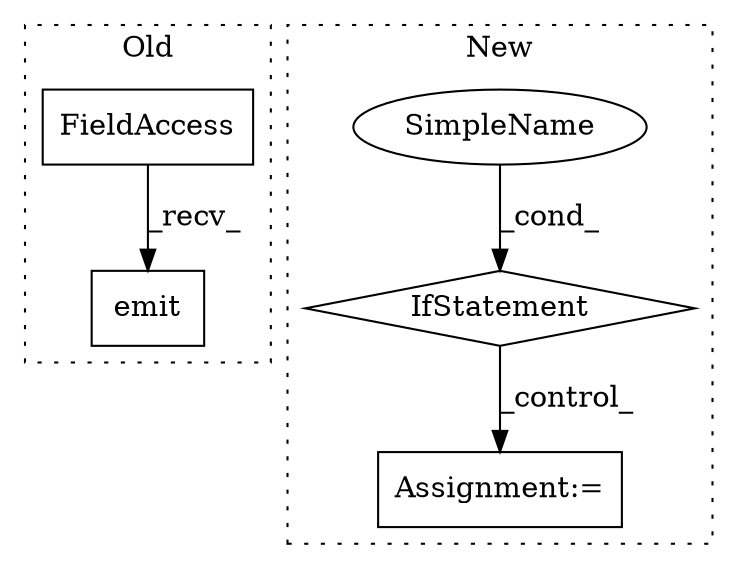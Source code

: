 digraph G {
subgraph cluster0 {
1 [label="emit" a="32" s="23849,23855" l="5,1" shape="box"];
4 [label="FieldAccess" a="22" s="23822" l="26" shape="box"];
label = "Old";
style="dotted";
}
subgraph cluster1 {
2 [label="IfStatement" a="25" s="19542,19566" l="4,2" shape="diamond"];
3 [label="Assignment:=" a="7" s="19585" l="2" shape="box"];
5 [label="SimpleName" a="42" s="19546" l="20" shape="ellipse"];
label = "New";
style="dotted";
}
2 -> 3 [label="_control_"];
4 -> 1 [label="_recv_"];
5 -> 2 [label="_cond_"];
}